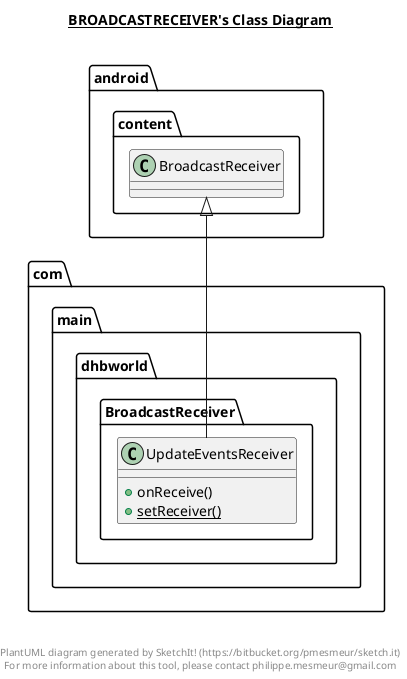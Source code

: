 @startuml

title __BROADCASTRECEIVER's Class Diagram__\n

  namespace com.main.dhbworld {
    namespace BroadcastReceiver {
      class com.main.dhbworld.BroadcastReceiver.UpdateEventsReceiver {
          + onReceive()
          {static} + setReceiver()
      }
    }
  }
  

  com.main.dhbworld.BroadcastReceiver.UpdateEventsReceiver -up-|> android.content.BroadcastReceiver


right footer


PlantUML diagram generated by SketchIt! (https://bitbucket.org/pmesmeur/sketch.it)
For more information about this tool, please contact philippe.mesmeur@gmail.com
endfooter

@enduml
